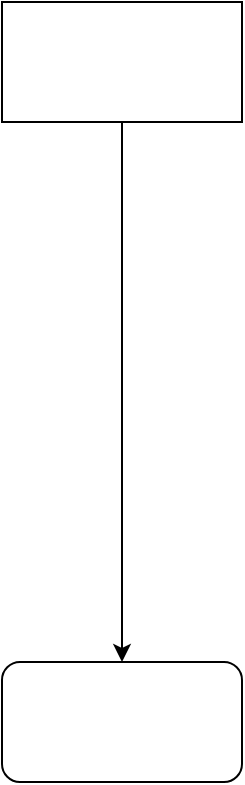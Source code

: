 <mxfile version="20.2.3" type="github">
  <diagram id="z3YllK85ObJXLJVwy9K-" name="第 1 页">
    <mxGraphModel dx="1422" dy="794" grid="1" gridSize="10" guides="1" tooltips="1" connect="1" arrows="1" fold="1" page="1" pageScale="1" pageWidth="827" pageHeight="1169" math="0" shadow="0">
      <root>
        <mxCell id="0" />
        <mxCell id="1" parent="0" />
        <mxCell id="IR2cAVoJ4dCblpwc5RGA-4" style="edgeStyle=orthogonalEdgeStyle;rounded=0;orthogonalLoop=1;jettySize=auto;html=1;entryX=0.5;entryY=0;entryDx=0;entryDy=0;" edge="1" parent="1" source="IR2cAVoJ4dCblpwc5RGA-1" target="IR2cAVoJ4dCblpwc5RGA-2">
          <mxGeometry relative="1" as="geometry" />
        </mxCell>
        <mxCell id="IR2cAVoJ4dCblpwc5RGA-1" value="" style="rounded=0;whiteSpace=wrap;html=1;" vertex="1" parent="1">
          <mxGeometry x="340" y="440" width="120" height="60" as="geometry" />
        </mxCell>
        <mxCell id="IR2cAVoJ4dCblpwc5RGA-2" value="" style="rounded=1;whiteSpace=wrap;html=1;" vertex="1" parent="1">
          <mxGeometry x="340" y="770" width="120" height="60" as="geometry" />
        </mxCell>
      </root>
    </mxGraphModel>
  </diagram>
</mxfile>
